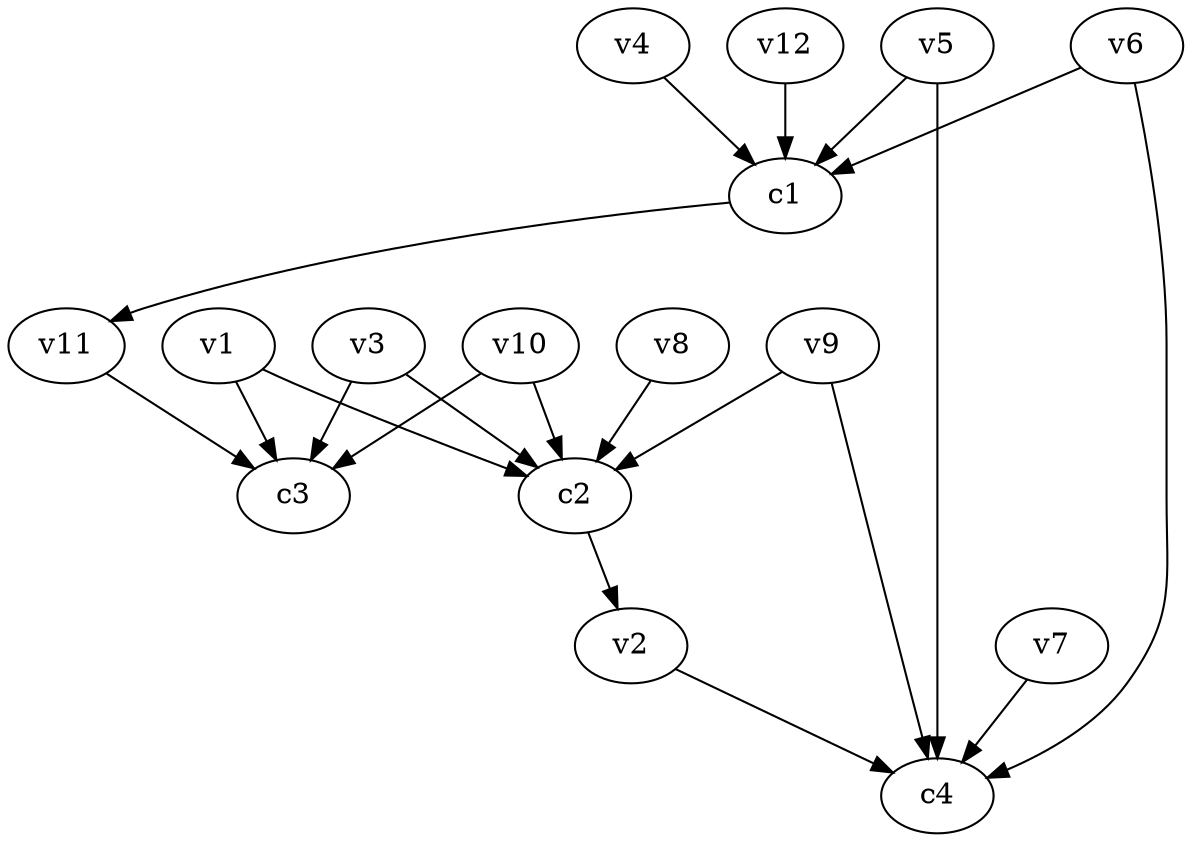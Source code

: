 strict digraph  {
c1;
c2;
c3;
c4;
v1;
v2;
v3;
v4;
v5;
v6;
v7;
v8;
v9;
v10;
v11;
v12;
c1 -> v11  [weight=1];
c2 -> v2  [weight=1];
v1 -> c3  [weight=1];
v1 -> c2  [weight=1];
v2 -> c4  [weight=1];
v3 -> c2  [weight=1];
v3 -> c3  [weight=1];
v4 -> c1  [weight=1];
v5 -> c4  [weight=1];
v5 -> c1  [weight=1];
v6 -> c4  [weight=1];
v6 -> c1  [weight=1];
v7 -> c4  [weight=1];
v8 -> c2  [weight=1];
v9 -> c4  [weight=1];
v9 -> c2  [weight=1];
v10 -> c3  [weight=1];
v10 -> c2  [weight=1];
v11 -> c3  [weight=1];
v12 -> c1  [weight=1];
}
